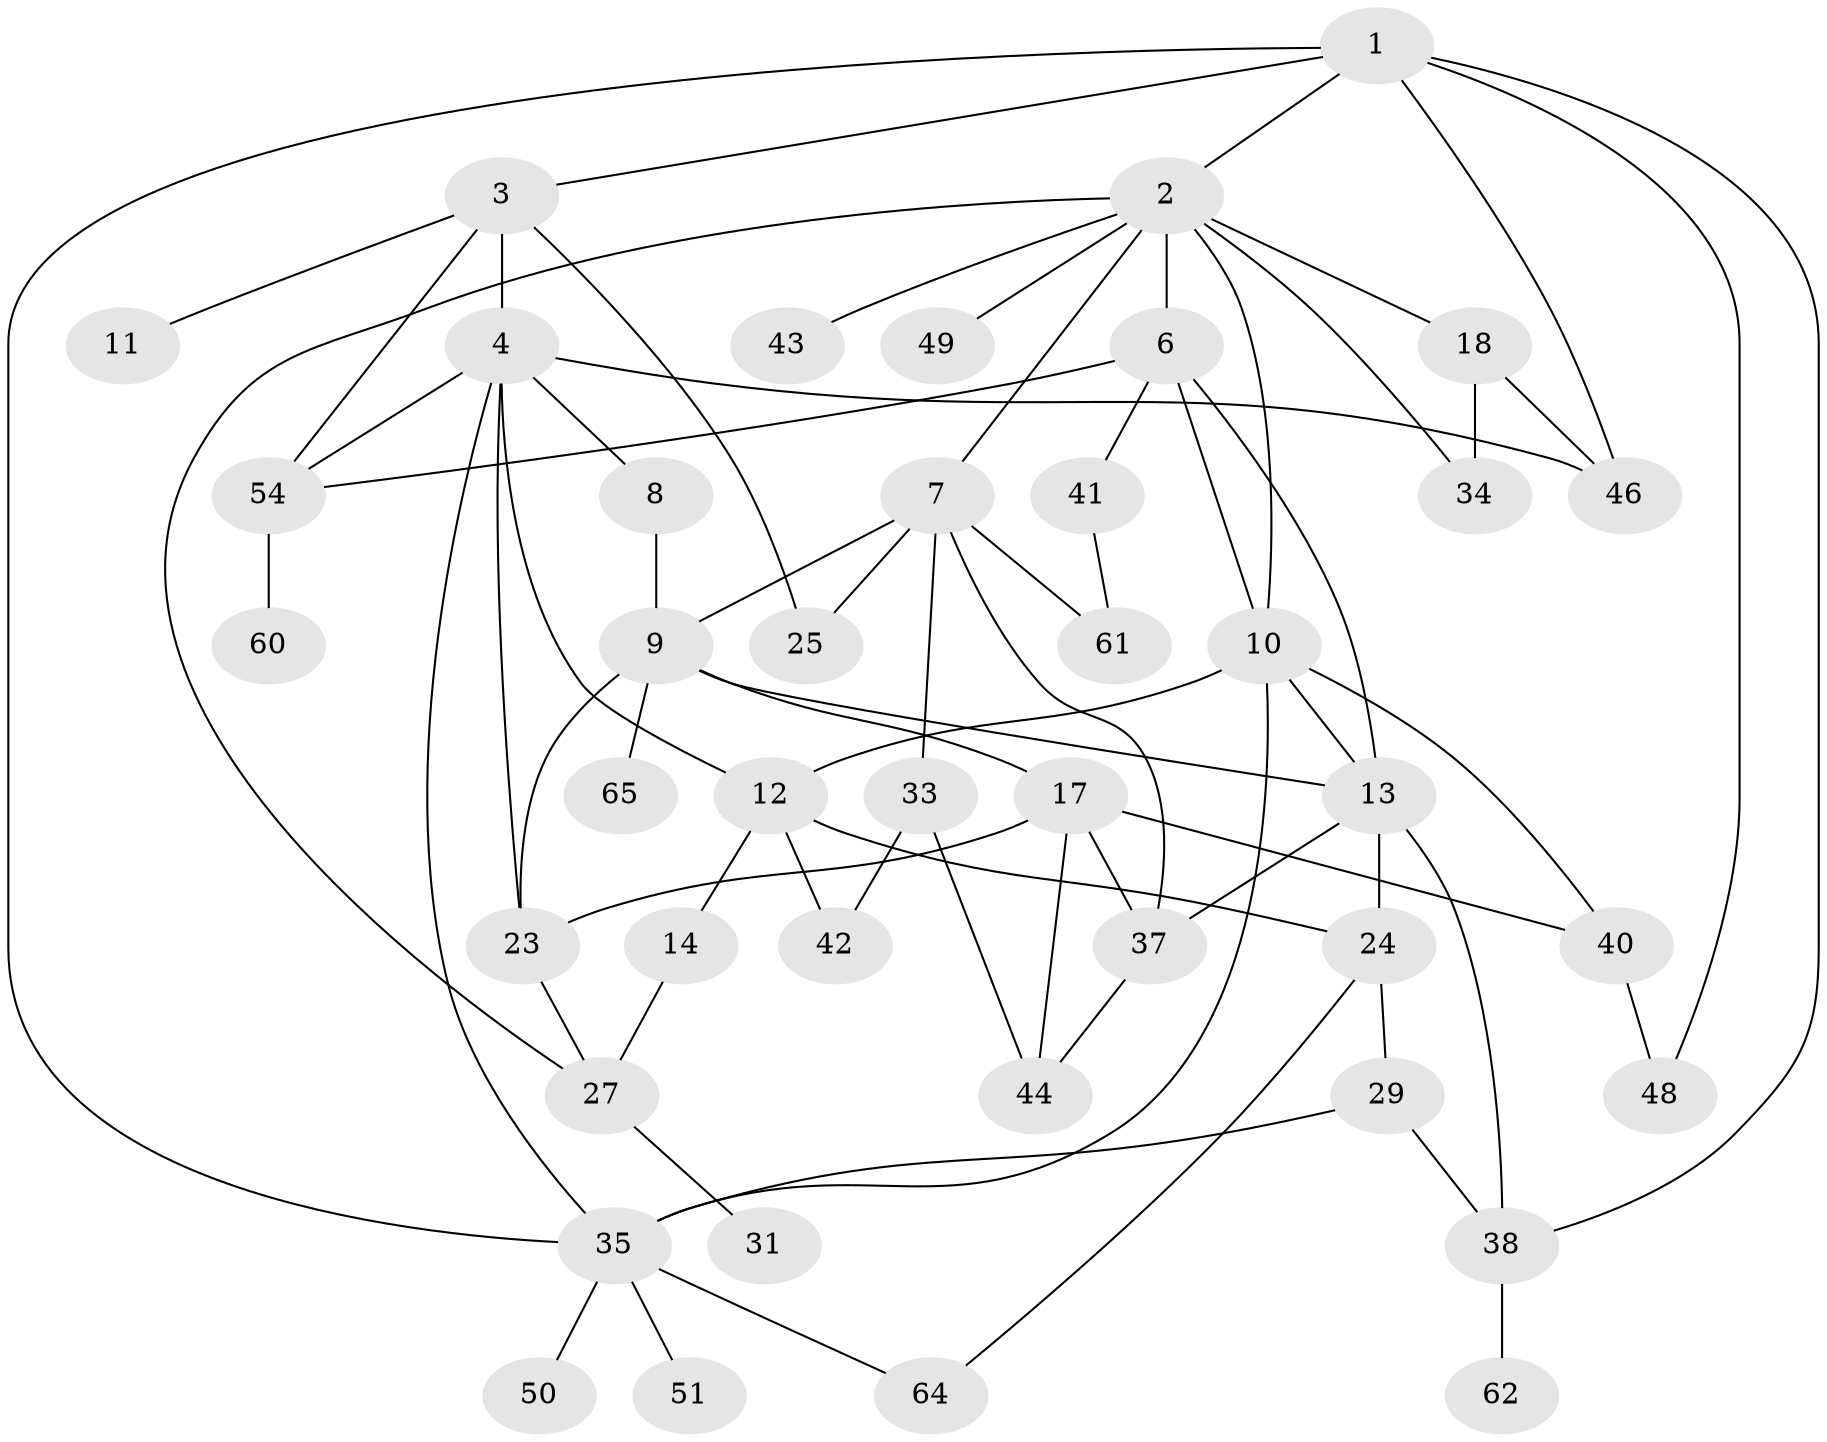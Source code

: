 // Generated by graph-tools (version 1.1) at 2025/51/02/27/25 19:51:37]
// undirected, 42 vertices, 71 edges
graph export_dot {
graph [start="1"]
  node [color=gray90,style=filled];
  1 [super="+15"];
  2 [super="+5"];
  3 [super="+16"];
  4 [super="+32"];
  6 [super="+21"];
  7 [super="+19"];
  8 [super="+20"];
  9 [super="+63"];
  10 [super="+47"];
  11;
  12;
  13 [super="+22"];
  14 [super="+56"];
  17 [super="+28"];
  18 [super="+30"];
  23 [super="+59"];
  24 [super="+36"];
  25 [super="+26"];
  27 [super="+57"];
  29 [super="+66"];
  31;
  33;
  34;
  35 [super="+45"];
  37 [super="+39"];
  38 [super="+52"];
  40;
  41;
  42;
  43;
  44;
  46;
  48 [super="+53"];
  49;
  50 [super="+58"];
  51;
  54 [super="+55"];
  60;
  61;
  62;
  64;
  65;
  1 -- 2;
  1 -- 3;
  1 -- 38;
  1 -- 35;
  1 -- 48;
  1 -- 46;
  2 -- 6;
  2 -- 18;
  2 -- 34;
  2 -- 43;
  2 -- 10;
  2 -- 27;
  2 -- 49;
  2 -- 7;
  3 -- 4;
  3 -- 11;
  3 -- 54;
  3 -- 25;
  4 -- 8;
  4 -- 54;
  4 -- 12;
  4 -- 46;
  4 -- 35;
  4 -- 23;
  6 -- 10;
  6 -- 41;
  6 -- 13;
  6 -- 54;
  7 -- 33;
  7 -- 9;
  7 -- 61;
  7 -- 25;
  7 -- 37;
  8 -- 9;
  9 -- 13;
  9 -- 17;
  9 -- 23;
  9 -- 65;
  10 -- 12;
  10 -- 40;
  10 -- 35;
  10 -- 13;
  12 -- 14;
  12 -- 24;
  12 -- 42;
  13 -- 37;
  13 -- 24;
  13 -- 38;
  14 -- 27;
  17 -- 40;
  17 -- 44;
  17 -- 37;
  17 -- 23;
  18 -- 46;
  18 -- 34;
  23 -- 27;
  24 -- 29;
  24 -- 64;
  27 -- 31;
  29 -- 35;
  29 -- 38;
  33 -- 42;
  33 -- 44;
  35 -- 50;
  35 -- 51;
  35 -- 64;
  37 -- 44;
  38 -- 62;
  40 -- 48;
  41 -- 61;
  54 -- 60;
}
